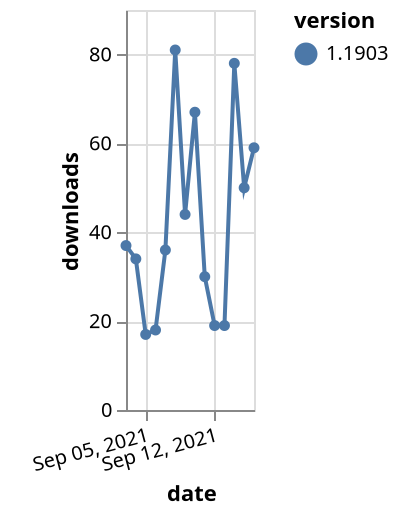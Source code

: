 {"$schema": "https://vega.github.io/schema/vega-lite/v5.json", "description": "A simple bar chart with embedded data.", "data": {"values": [{"date": "2021-09-03", "total": 69340, "delta": 37, "version": "1.1903"}, {"date": "2021-09-04", "total": 69374, "delta": 34, "version": "1.1903"}, {"date": "2021-09-05", "total": 69391, "delta": 17, "version": "1.1903"}, {"date": "2021-09-06", "total": 69409, "delta": 18, "version": "1.1903"}, {"date": "2021-09-07", "total": 69445, "delta": 36, "version": "1.1903"}, {"date": "2021-09-08", "total": 69526, "delta": 81, "version": "1.1903"}, {"date": "2021-09-09", "total": 69570, "delta": 44, "version": "1.1903"}, {"date": "2021-09-10", "total": 69637, "delta": 67, "version": "1.1903"}, {"date": "2021-09-11", "total": 69667, "delta": 30, "version": "1.1903"}, {"date": "2021-09-12", "total": 69686, "delta": 19, "version": "1.1903"}, {"date": "2021-09-13", "total": 69705, "delta": 19, "version": "1.1903"}, {"date": "2021-09-14", "total": 69783, "delta": 78, "version": "1.1903"}, {"date": "2021-09-15", "total": 69833, "delta": 50, "version": "1.1903"}, {"date": "2021-09-16", "total": 69892, "delta": 59, "version": "1.1903"}]}, "width": "container", "mark": {"type": "line", "point": {"filled": true}}, "encoding": {"x": {"field": "date", "type": "temporal", "timeUnit": "yearmonthdate", "title": "date", "axis": {"labelAngle": -15}}, "y": {"field": "delta", "type": "quantitative", "title": "downloads"}, "color": {"field": "version", "type": "nominal"}, "tooltip": {"field": "delta"}}}